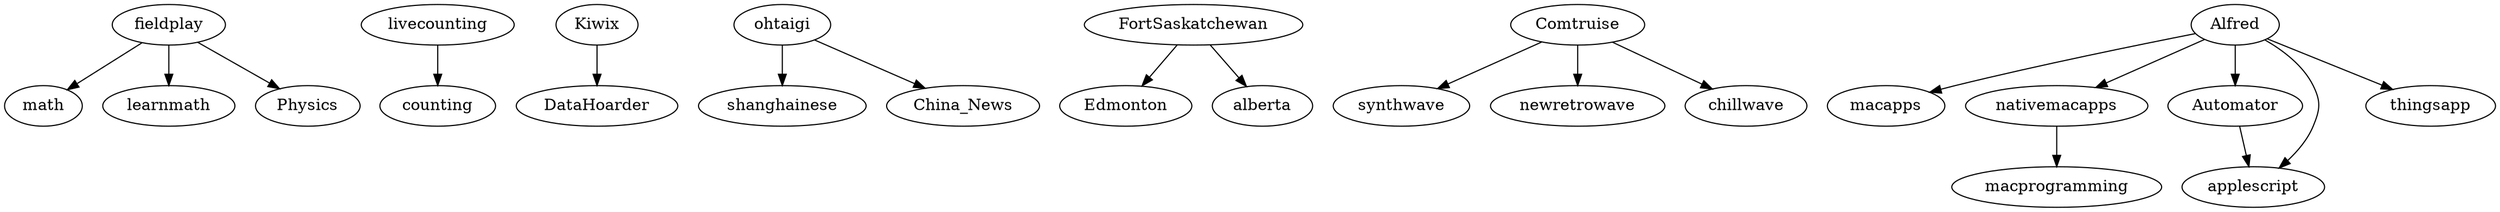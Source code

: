 digraph Add {
  "fieldplay" -> "math" ["weight"=1]
  "fieldplay" -> "learnmath" ["weight"=1]
  "fieldplay" -> "Physics" ["weight"=1]
  "livecounting" -> "counting" ["weight"=1]
  "Kiwix" -> "DataHoarder" ["weight"=1]
  "ohtaigi" -> "shanghainese" ["weight"=17]
  "ohtaigi" -> "China_News" ["weight"=6]
  "FortSaskatchewan" -> "Edmonton" ["weight"=1]
  "FortSaskatchewan" -> "alberta" ["weight"=1]
  "Comtruise" -> "synthwave" ["weight"=1]
  "Comtruise" -> "newretrowave" ["weight"=1]
  "Comtruise" -> "chillwave" ["weight"=1]
  "Alfred" -> "macapps" ["weight"=10]
  "Alfred" -> "nativemacapps" ["weight"=8]
  "Alfred" -> "Automator" ["weight"=10]
  "Alfred" -> "applescript" ["weight"=7]
  "Alfred" -> "thingsapp" ["weight"=7]
  "Automator" -> "applescript" ["weight"=10]
  "nativemacapps" -> "macprogramming" ["weight"=10]
}
